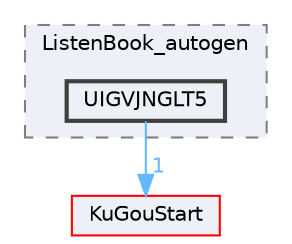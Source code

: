 digraph "UIGVJNGLT5"
{
 // LATEX_PDF_SIZE
  bgcolor="transparent";
  edge [fontname=Helvetica,fontsize=10,labelfontname=Helvetica,labelfontsize=10];
  node [fontname=Helvetica,fontsize=10,shape=box,height=0.2,width=0.4];
  compound=true
  subgraph clusterdir_75711a4a231da906fde07b7664c78588 {
    graph [ bgcolor="#edf0f7", pencolor="grey50", label="ListenBook_autogen", fontname=Helvetica,fontsize=10 style="filled,dashed", URL="dir_75711a4a231da906fde07b7664c78588.html",tooltip=""]
  dir_6819abda59bab6830bdb5a884a0f2c0a [label="UIGVJNGLT5", fillcolor="#edf0f7", color="grey25", style="filled,bold", URL="dir_6819abda59bab6830bdb5a884a0f2c0a.html",tooltip=""];
  }
  dir_e60601b218beddc6af0778ac41ea9cb2 [label="KuGouStart", fillcolor="#edf0f7", color="red", style="filled", URL="dir_e60601b218beddc6af0778ac41ea9cb2.html",tooltip=""];
  dir_6819abda59bab6830bdb5a884a0f2c0a->dir_e60601b218beddc6af0778ac41ea9cb2 [headlabel="1", labeldistance=1.5 headhref="dir_000352_000172.html" href="dir_000352_000172.html" color="steelblue1" fontcolor="steelblue1"];
}
